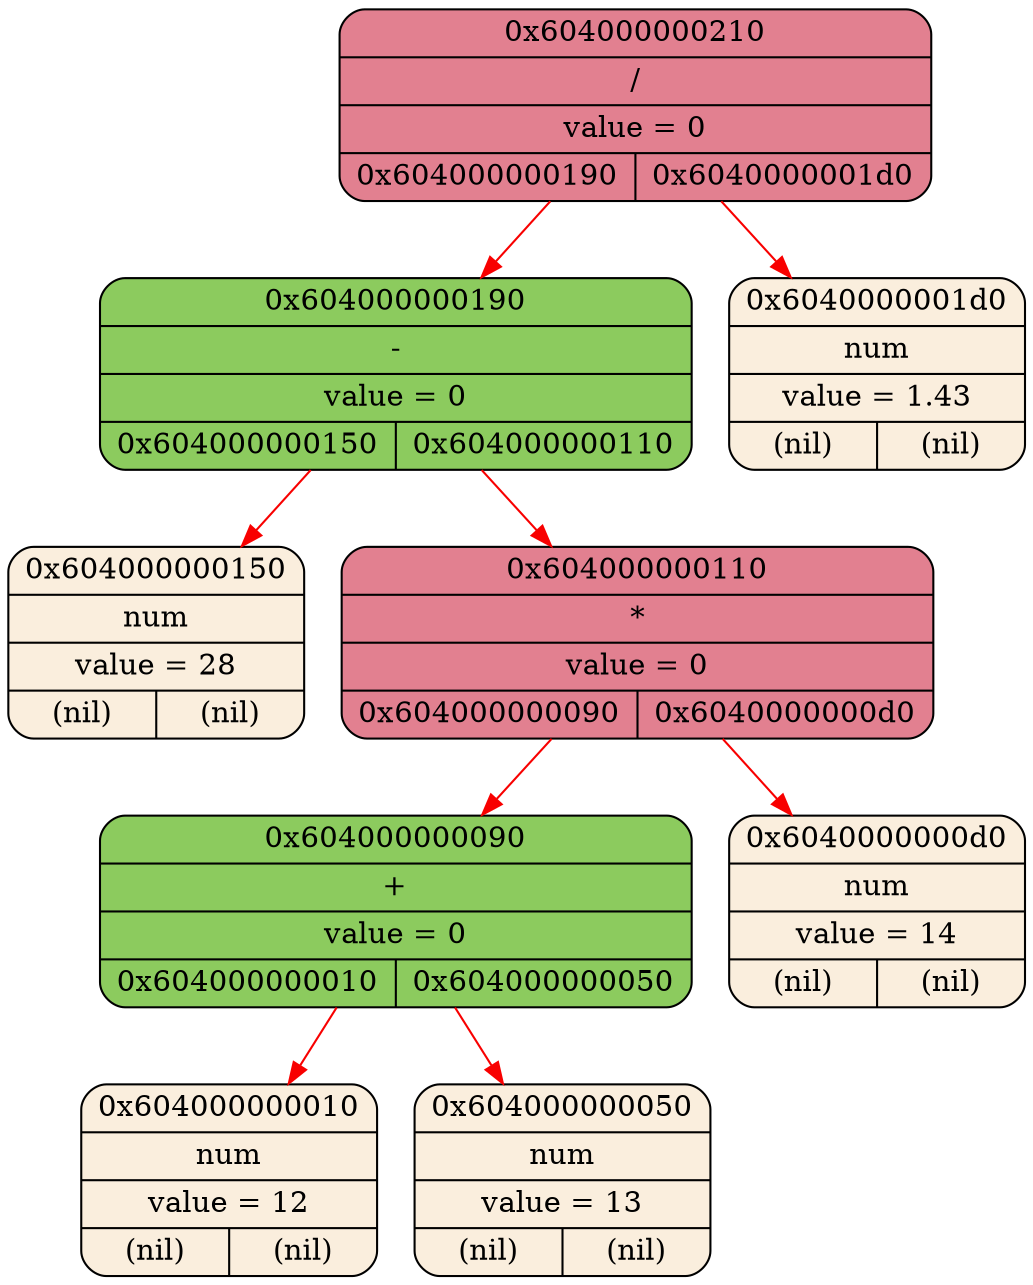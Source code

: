 digraph
{
    node_0x604000000150[shape = Mrecord, label = "{{0x604000000150} | {num} | {value = 28} | {(nil) | (nil)}}", style = "filled", fillcolor = "#FAEEDD"];
    node_0x604000000010[shape = Mrecord, label = "{{0x604000000010} | {num} | {value = 12} | {(nil) | (nil)}}", style = "filled", fillcolor = "#FAEEDD"];
    node_0x604000000050[shape = Mrecord, label = "{{0x604000000050} | {num} | {value = 13} | {(nil) | (nil)}}", style = "filled", fillcolor = "#FAEEDD"];
    node_0x604000000090[shape = Mrecord, label = "{{0x604000000090} | {+} | {value = 0} | {0x604000000010 | 0x604000000050}}", style = "filled", fillcolor = "#8CCB5E"];
    node_0x6040000000d0[shape = Mrecord, label = "{{0x6040000000d0} | {num} | {value = 14} | {(nil) | (nil)}}", style = "filled", fillcolor = "#FAEEDD"];
    node_0x604000000110[shape = Mrecord, label = "{{0x604000000110} | {*} | {value = 0} | {0x604000000090 | 0x6040000000d0}}", style = "filled", fillcolor = "#E28090"];
    node_0x604000000190[shape = Mrecord, label = "{{0x604000000190} | {-} | {value = 0} | {0x604000000150 | 0x604000000110}}", style = "filled", fillcolor = "#8CCB5E"];
    node_0x6040000001d0[shape = Mrecord, label = "{{0x6040000001d0} | {num} | {value = 1.43} | {(nil) | (nil)}}", style = "filled", fillcolor = "#FAEEDD"];
    node_0x604000000210[shape = Mrecord, label = "{{0x604000000210} | {/} | {value = 0} | {0x604000000190 | 0x6040000001d0}}", style = "filled", fillcolor = "#E28090"];
    node_0x604000000210->node_0x604000000190 [color = "#F80000"];
    node_0x604000000190->node_0x604000000150 [color = "#F80000"];
    node_0x604000000190->node_0x604000000110 [color = "#F80000"];
    node_0x604000000110->node_0x604000000090 [color = "#F80000"];
    node_0x604000000090->node_0x604000000010 [color = "#F80000"];
    node_0x604000000090->node_0x604000000050 [color = "#F80000"];
    node_0x604000000110->node_0x6040000000d0 [color = "#F80000"];
    node_0x604000000210->node_0x6040000001d0 [color = "#F80000"];
}